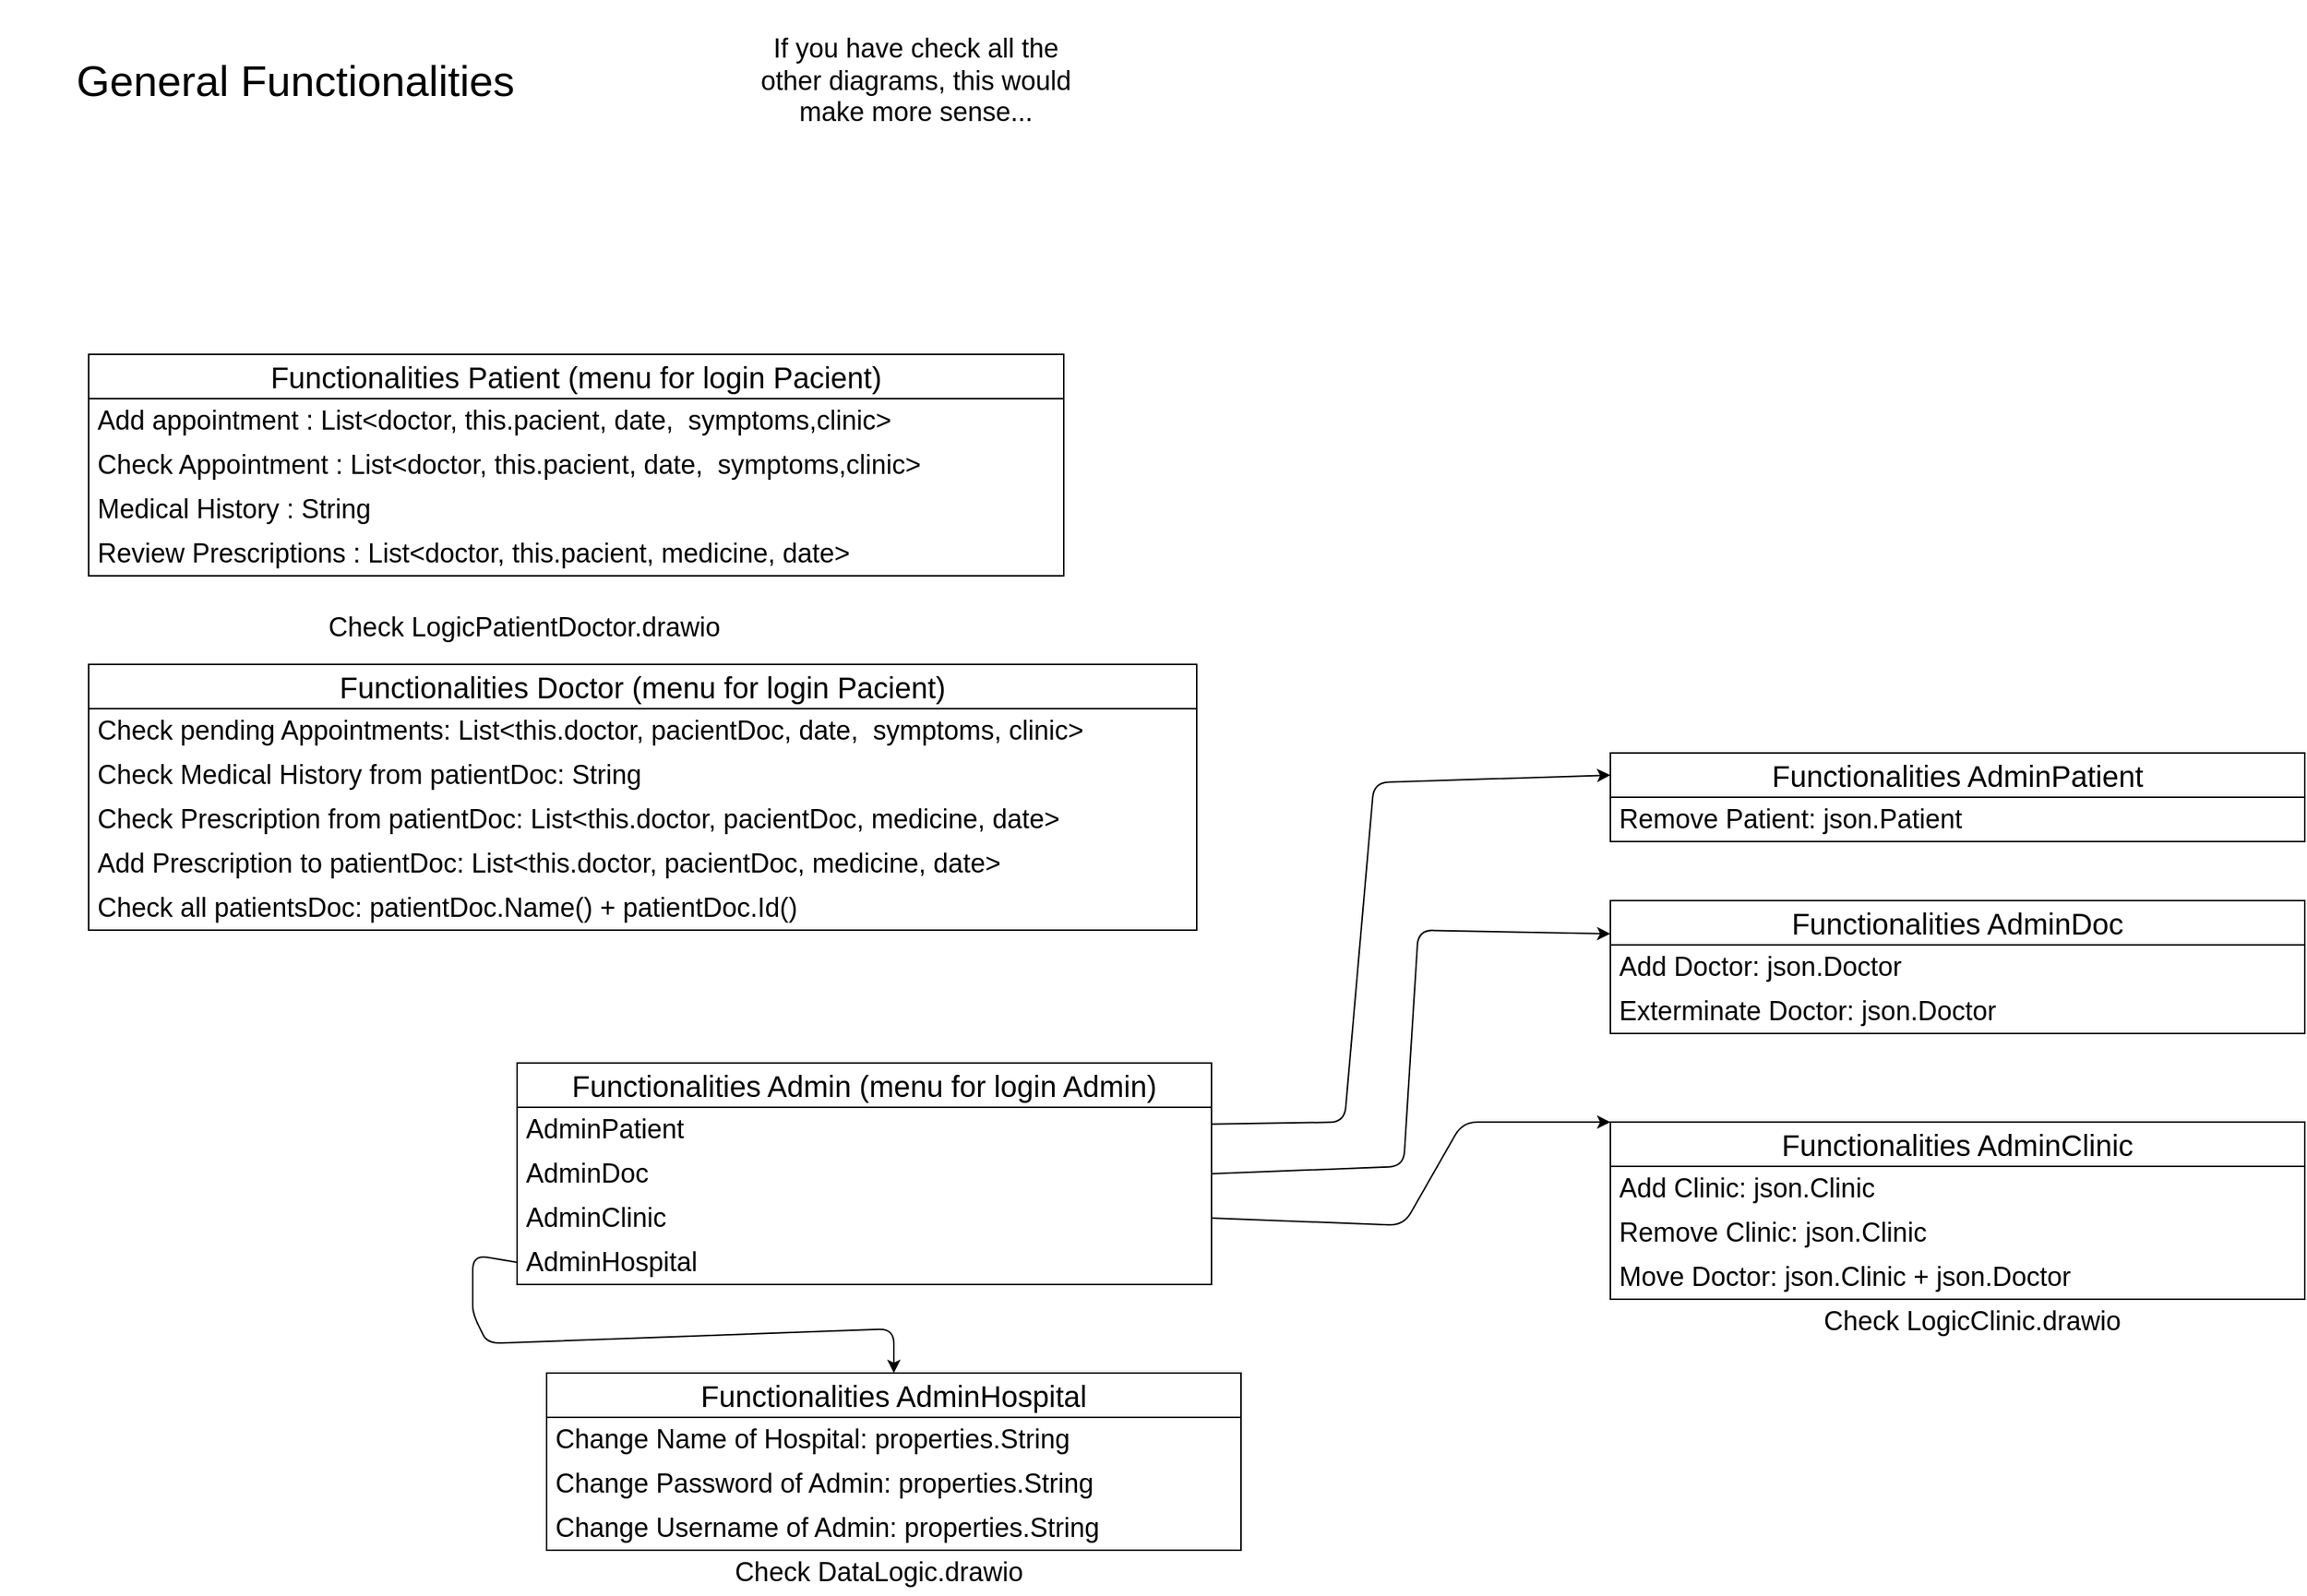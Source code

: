 <mxfile>
    <diagram id="oondEZ4VTrzPDHt7wduH" name="Page-1">
        <mxGraphModel dx="1374" dy="655" grid="1" gridSize="10" guides="1" tooltips="1" connect="1" arrows="1" fold="1" page="1" pageScale="1" pageWidth="850" pageHeight="1100" math="0" shadow="0">
            <root>
                <mxCell id="0"/>
                <mxCell id="1" parent="0"/>
                <mxCell id="5" value="&lt;font style=&quot;font-size: 20px;&quot;&gt;Functionalities Patient (menu for login Pacient)&lt;/font&gt;" style="swimlane;fontStyle=0;childLayout=stackLayout;horizontal=1;startSize=30;horizontalStack=0;resizeParent=1;resizeParentMax=0;resizeLast=0;collapsible=1;marginBottom=0;whiteSpace=wrap;html=1;" vertex="1" parent="1">
                    <mxGeometry x="70" y="250" width="660" height="150" as="geometry"/>
                </mxCell>
                <mxCell id="6" value="Add appointment : List&amp;lt;doctor, this.pacient, date,&amp;nbsp; symptoms,clinic&amp;gt;" style="text;strokeColor=none;fillColor=none;align=left;verticalAlign=middle;spacingLeft=4;spacingRight=4;overflow=hidden;points=[[0,0.5],[1,0.5]];portConstraint=eastwest;rotatable=0;whiteSpace=wrap;html=1;fontSize=18;" vertex="1" parent="5">
                    <mxGeometry y="30" width="660" height="30" as="geometry"/>
                </mxCell>
                <mxCell id="7" value="Check Appointment : List&amp;lt;doctor, this.pacient, date,&amp;nbsp; symptoms,clinic&amp;gt;" style="text;strokeColor=none;fillColor=none;align=left;verticalAlign=middle;spacingLeft=4;spacingRight=4;overflow=hidden;points=[[0,0.5],[1,0.5]];portConstraint=eastwest;rotatable=0;whiteSpace=wrap;html=1;fontSize=18;" vertex="1" parent="5">
                    <mxGeometry y="60" width="660" height="30" as="geometry"/>
                </mxCell>
                <mxCell id="8" value="Medical History : String" style="text;strokeColor=none;fillColor=none;align=left;verticalAlign=middle;spacingLeft=4;spacingRight=4;overflow=hidden;points=[[0,0.5],[1,0.5]];portConstraint=eastwest;rotatable=0;whiteSpace=wrap;html=1;fontSize=18;" vertex="1" parent="5">
                    <mxGeometry y="90" width="660" height="30" as="geometry"/>
                </mxCell>
                <mxCell id="10" value="Review Prescriptions : List&amp;lt;doctor, this.pacient, medicine, date&amp;gt;" style="text;strokeColor=none;fillColor=none;align=left;verticalAlign=middle;spacingLeft=4;spacingRight=4;overflow=hidden;points=[[0,0.5],[1,0.5]];portConstraint=eastwest;rotatable=0;whiteSpace=wrap;html=1;fontSize=18;" vertex="1" parent="5">
                    <mxGeometry y="120" width="660" height="30" as="geometry"/>
                </mxCell>
                <mxCell id="11" value="&lt;font style=&quot;font-size: 20px;&quot;&gt;Functionalities Doctor&amp;nbsp;&lt;/font&gt;&lt;span style=&quot;font-size: 20px;&quot;&gt;(menu for login Pacient)&lt;/span&gt;" style="swimlane;fontStyle=0;childLayout=stackLayout;horizontal=1;startSize=30;horizontalStack=0;resizeParent=1;resizeParentMax=0;resizeLast=0;collapsible=1;marginBottom=0;whiteSpace=wrap;html=1;" vertex="1" parent="1">
                    <mxGeometry x="70" y="460" width="750" height="180" as="geometry"/>
                </mxCell>
                <mxCell id="12" value="Check pending Appointments: List&amp;lt;this.doctor, pacientDoc, date,&amp;nbsp; symptoms, clinic&amp;gt;" style="text;strokeColor=none;fillColor=none;align=left;verticalAlign=middle;spacingLeft=4;spacingRight=4;overflow=hidden;points=[[0,0.5],[1,0.5]];portConstraint=eastwest;rotatable=0;whiteSpace=wrap;html=1;fontSize=18;" vertex="1" parent="11">
                    <mxGeometry y="30" width="750" height="30" as="geometry"/>
                </mxCell>
                <mxCell id="13" value="Check Medical History from patientDoc: String" style="text;strokeColor=none;fillColor=none;align=left;verticalAlign=middle;spacingLeft=4;spacingRight=4;overflow=hidden;points=[[0,0.5],[1,0.5]];portConstraint=eastwest;rotatable=0;whiteSpace=wrap;html=1;fontSize=18;" vertex="1" parent="11">
                    <mxGeometry y="60" width="750" height="30" as="geometry"/>
                </mxCell>
                <mxCell id="14" value="Check Prescription from patientDoc: List&amp;lt;this.doctor, pacientDoc, medicine, date&amp;gt;" style="text;strokeColor=none;fillColor=none;align=left;verticalAlign=middle;spacingLeft=4;spacingRight=4;overflow=hidden;points=[[0,0.5],[1,0.5]];portConstraint=eastwest;rotatable=0;whiteSpace=wrap;html=1;fontSize=18;" vertex="1" parent="11">
                    <mxGeometry y="90" width="750" height="30" as="geometry"/>
                </mxCell>
                <mxCell id="15" value="Add Prescription to patientDoc: List&amp;lt;this.doctor, pacientDoc, medicine, date&amp;gt;" style="text;strokeColor=none;fillColor=none;align=left;verticalAlign=middle;spacingLeft=4;spacingRight=4;overflow=hidden;points=[[0,0.5],[1,0.5]];portConstraint=eastwest;rotatable=0;whiteSpace=wrap;html=1;fontSize=18;" vertex="1" parent="11">
                    <mxGeometry y="120" width="750" height="30" as="geometry"/>
                </mxCell>
                <mxCell id="17" value="Check all patientsDoc: patientDoc.Name() + patientDoc.Id()" style="text;strokeColor=none;fillColor=none;align=left;verticalAlign=middle;spacingLeft=4;spacingRight=4;overflow=hidden;points=[[0,0.5],[1,0.5]];portConstraint=eastwest;rotatable=0;whiteSpace=wrap;html=1;fontSize=18;" vertex="1" parent="11">
                    <mxGeometry y="150" width="750" height="30" as="geometry"/>
                </mxCell>
                <mxCell id="18" value="&lt;font style=&quot;font-size: 20px;&quot;&gt;Functionalities Admin (menu for login Admin)&lt;/font&gt;" style="swimlane;fontStyle=0;childLayout=stackLayout;horizontal=1;startSize=30;horizontalStack=0;resizeParent=1;resizeParentMax=0;resizeLast=0;collapsible=1;marginBottom=0;whiteSpace=wrap;html=1;" vertex="1" parent="1">
                    <mxGeometry x="360" y="730" width="470" height="150" as="geometry"/>
                </mxCell>
                <mxCell id="19" value="AdminPatient" style="text;strokeColor=none;fillColor=none;align=left;verticalAlign=middle;spacingLeft=4;spacingRight=4;overflow=hidden;points=[[0,0.5],[1,0.5]];portConstraint=eastwest;rotatable=0;whiteSpace=wrap;html=1;fontSize=18;" vertex="1" parent="18">
                    <mxGeometry y="30" width="470" height="30" as="geometry"/>
                </mxCell>
                <mxCell id="20" value="AdminDoc" style="text;strokeColor=none;fillColor=none;align=left;verticalAlign=middle;spacingLeft=4;spacingRight=4;overflow=hidden;points=[[0,0.5],[1,0.5]];portConstraint=eastwest;rotatable=0;whiteSpace=wrap;html=1;fontSize=18;" vertex="1" parent="18">
                    <mxGeometry y="60" width="470" height="30" as="geometry"/>
                </mxCell>
                <mxCell id="21" value="AdminClinic" style="text;strokeColor=none;fillColor=none;align=left;verticalAlign=middle;spacingLeft=4;spacingRight=4;overflow=hidden;points=[[0,0.5],[1,0.5]];portConstraint=eastwest;rotatable=0;whiteSpace=wrap;html=1;fontSize=18;" vertex="1" parent="18">
                    <mxGeometry y="90" width="470" height="30" as="geometry"/>
                </mxCell>
                <mxCell id="23" value="AdminHospital" style="text;strokeColor=none;fillColor=none;align=left;verticalAlign=middle;spacingLeft=4;spacingRight=4;overflow=hidden;points=[[0,0.5],[1,0.5]];portConstraint=eastwest;rotatable=0;whiteSpace=wrap;html=1;fontSize=18;" vertex="1" parent="18">
                    <mxGeometry y="120" width="470" height="30" as="geometry"/>
                </mxCell>
                <mxCell id="25" value="&lt;font style=&quot;font-size: 20px;&quot;&gt;Functionalities AdminPatient&lt;/font&gt;" style="swimlane;fontStyle=0;childLayout=stackLayout;horizontal=1;startSize=30;horizontalStack=0;resizeParent=1;resizeParentMax=0;resizeLast=0;collapsible=1;marginBottom=0;whiteSpace=wrap;html=1;" vertex="1" parent="1">
                    <mxGeometry x="1100" y="520" width="470" height="60" as="geometry"/>
                </mxCell>
                <mxCell id="26" value="Remove Patient: json.Patient" style="text;strokeColor=none;fillColor=none;align=left;verticalAlign=middle;spacingLeft=4;spacingRight=4;overflow=hidden;points=[[0,0.5],[1,0.5]];portConstraint=eastwest;rotatable=0;whiteSpace=wrap;html=1;fontSize=18;" vertex="1" parent="25">
                    <mxGeometry y="30" width="470" height="30" as="geometry"/>
                </mxCell>
                <mxCell id="33" value="&lt;font style=&quot;font-size: 20px;&quot;&gt;Functionalities AdminDoc&lt;/font&gt;" style="swimlane;fontStyle=0;childLayout=stackLayout;horizontal=1;startSize=30;horizontalStack=0;resizeParent=1;resizeParentMax=0;resizeLast=0;collapsible=1;marginBottom=0;whiteSpace=wrap;html=1;" vertex="1" parent="1">
                    <mxGeometry x="1100" y="620" width="470" height="90" as="geometry"/>
                </mxCell>
                <mxCell id="34" value="Add Doctor: json.Doctor" style="text;strokeColor=none;fillColor=none;align=left;verticalAlign=middle;spacingLeft=4;spacingRight=4;overflow=hidden;points=[[0,0.5],[1,0.5]];portConstraint=eastwest;rotatable=0;whiteSpace=wrap;html=1;fontSize=18;" vertex="1" parent="33">
                    <mxGeometry y="30" width="470" height="30" as="geometry"/>
                </mxCell>
                <mxCell id="35" value="Exterminate Doctor: json.Doctor" style="text;strokeColor=none;fillColor=none;align=left;verticalAlign=middle;spacingLeft=4;spacingRight=4;overflow=hidden;points=[[0,0.5],[1,0.5]];portConstraint=eastwest;rotatable=0;whiteSpace=wrap;html=1;fontSize=18;" vertex="1" parent="33">
                    <mxGeometry y="60" width="470" height="30" as="geometry"/>
                </mxCell>
                <mxCell id="39" value="&lt;font style=&quot;font-size: 20px;&quot;&gt;Functionalities AdminClinic&lt;/font&gt;" style="swimlane;fontStyle=0;childLayout=stackLayout;horizontal=1;startSize=30;horizontalStack=0;resizeParent=1;resizeParentMax=0;resizeLast=0;collapsible=1;marginBottom=0;whiteSpace=wrap;html=1;" vertex="1" parent="1">
                    <mxGeometry x="1100" y="770" width="470" height="120" as="geometry"/>
                </mxCell>
                <mxCell id="40" value="Add Clinic: json.Clinic" style="text;strokeColor=none;fillColor=none;align=left;verticalAlign=middle;spacingLeft=4;spacingRight=4;overflow=hidden;points=[[0,0.5],[1,0.5]];portConstraint=eastwest;rotatable=0;whiteSpace=wrap;html=1;fontSize=18;" vertex="1" parent="39">
                    <mxGeometry y="30" width="470" height="30" as="geometry"/>
                </mxCell>
                <mxCell id="41" value="Remove Clinic: json.Clinic" style="text;strokeColor=none;fillColor=none;align=left;verticalAlign=middle;spacingLeft=4;spacingRight=4;overflow=hidden;points=[[0,0.5],[1,0.5]];portConstraint=eastwest;rotatable=0;whiteSpace=wrap;html=1;fontSize=18;" vertex="1" parent="39">
                    <mxGeometry y="60" width="470" height="30" as="geometry"/>
                </mxCell>
                <mxCell id="42" value="Move Doctor: json.Clinic + json.Doctor" style="text;strokeColor=none;fillColor=none;align=left;verticalAlign=middle;spacingLeft=4;spacingRight=4;overflow=hidden;points=[[0,0.5],[1,0.5]];portConstraint=eastwest;rotatable=0;whiteSpace=wrap;html=1;fontSize=18;" vertex="1" parent="39">
                    <mxGeometry y="90" width="470" height="30" as="geometry"/>
                </mxCell>
                <mxCell id="45" value="&lt;font style=&quot;font-size: 20px;&quot;&gt;Functionalities AdminHospital&lt;/font&gt;" style="swimlane;fontStyle=0;childLayout=stackLayout;horizontal=1;startSize=30;horizontalStack=0;resizeParent=1;resizeParentMax=0;resizeLast=0;collapsible=1;marginBottom=0;whiteSpace=wrap;html=1;" vertex="1" parent="1">
                    <mxGeometry x="380" y="940" width="470" height="120" as="geometry"/>
                </mxCell>
                <mxCell id="46" value="Change Name of Hospital: properties.String" style="text;strokeColor=none;fillColor=none;align=left;verticalAlign=middle;spacingLeft=4;spacingRight=4;overflow=hidden;points=[[0,0.5],[1,0.5]];portConstraint=eastwest;rotatable=0;whiteSpace=wrap;html=1;fontSize=18;" vertex="1" parent="45">
                    <mxGeometry y="30" width="470" height="30" as="geometry"/>
                </mxCell>
                <mxCell id="47" value="Change Password of Admin: properties.String" style="text;strokeColor=none;fillColor=none;align=left;verticalAlign=middle;spacingLeft=4;spacingRight=4;overflow=hidden;points=[[0,0.5],[1,0.5]];portConstraint=eastwest;rotatable=0;whiteSpace=wrap;html=1;fontSize=18;" vertex="1" parent="45">
                    <mxGeometry y="60" width="470" height="30" as="geometry"/>
                </mxCell>
                <mxCell id="48" value="Change Username of Admin: properties.String" style="text;strokeColor=none;fillColor=none;align=left;verticalAlign=middle;spacingLeft=4;spacingRight=4;overflow=hidden;points=[[0,0.5],[1,0.5]];portConstraint=eastwest;rotatable=0;whiteSpace=wrap;html=1;fontSize=18;" vertex="1" parent="45">
                    <mxGeometry y="90" width="470" height="30" as="geometry"/>
                </mxCell>
                <mxCell id="50" style="edgeStyle=none;html=1;entryX=0.5;entryY=0;entryDx=0;entryDy=0;fontSize=18;exitX=0;exitY=0.5;exitDx=0;exitDy=0;" edge="1" parent="1" source="23" target="45">
                    <mxGeometry relative="1" as="geometry">
                        <Array as="points">
                            <mxPoint x="330" y="860"/>
                            <mxPoint x="330" y="880"/>
                            <mxPoint x="330" y="900"/>
                            <mxPoint x="340" y="920"/>
                            <mxPoint x="615" y="910"/>
                        </Array>
                    </mxGeometry>
                </mxCell>
                <mxCell id="52" style="edgeStyle=none;html=1;entryX=0;entryY=0.25;entryDx=0;entryDy=0;fontSize=18;" edge="1" parent="1" source="19" target="25">
                    <mxGeometry relative="1" as="geometry">
                        <Array as="points">
                            <mxPoint x="920" y="770"/>
                            <mxPoint x="940" y="540"/>
                        </Array>
                    </mxGeometry>
                </mxCell>
                <mxCell id="53" style="edgeStyle=none;html=1;entryX=0;entryY=0.25;entryDx=0;entryDy=0;fontSize=18;exitX=1;exitY=0.5;exitDx=0;exitDy=0;" edge="1" parent="1" source="20" target="33">
                    <mxGeometry relative="1" as="geometry">
                        <Array as="points">
                            <mxPoint x="960" y="800"/>
                            <mxPoint x="970" y="640"/>
                        </Array>
                    </mxGeometry>
                </mxCell>
                <mxCell id="54" style="edgeStyle=none;html=1;entryX=0;entryY=0;entryDx=0;entryDy=0;fontSize=18;exitX=1;exitY=0.5;exitDx=0;exitDy=0;" edge="1" parent="1" source="21" target="39">
                    <mxGeometry relative="1" as="geometry">
                        <Array as="points">
                            <mxPoint x="960" y="840"/>
                            <mxPoint x="1000" y="770"/>
                            <mxPoint x="1060" y="770"/>
                        </Array>
                    </mxGeometry>
                </mxCell>
                <mxCell id="59" value="Check LogicClinic.drawio" style="text;html=1;strokeColor=none;fillColor=none;align=center;verticalAlign=middle;whiteSpace=wrap;rounded=0;fontSize=18;" vertex="1" parent="1">
                    <mxGeometry x="1210" y="890" width="270" height="30" as="geometry"/>
                </mxCell>
                <mxCell id="60" value="&lt;font style=&quot;font-size: 29px;&quot;&gt;General Functionalities&lt;/font&gt;" style="text;html=1;strokeColor=none;fillColor=none;align=center;verticalAlign=middle;whiteSpace=wrap;rounded=0;fontSize=29;" vertex="1" parent="1">
                    <mxGeometry x="10" y="30" width="400" height="70" as="geometry"/>
                </mxCell>
                <mxCell id="61" value="Check LogicPatientDoctor.drawio" style="text;html=1;strokeColor=none;fillColor=none;align=center;verticalAlign=middle;whiteSpace=wrap;rounded=0;fontSize=18;" vertex="1" parent="1">
                    <mxGeometry x="230" y="420" width="270" height="30" as="geometry"/>
                </mxCell>
                <mxCell id="62" value="Check DataLogic.drawio" style="text;html=1;strokeColor=none;fillColor=none;align=center;verticalAlign=middle;whiteSpace=wrap;rounded=0;fontSize=18;" vertex="1" parent="1">
                    <mxGeometry x="440" y="1060" width="330" height="30" as="geometry"/>
                </mxCell>
                <mxCell id="63" value="If you have check all the other diagrams, this would make more sense..." style="text;html=1;strokeColor=none;fillColor=none;align=center;verticalAlign=middle;whiteSpace=wrap;rounded=0;fontSize=18;" vertex="1" parent="1">
                    <mxGeometry x="520" y="10" width="220" height="110" as="geometry"/>
                </mxCell>
            </root>
        </mxGraphModel>
    </diagram>
</mxfile>